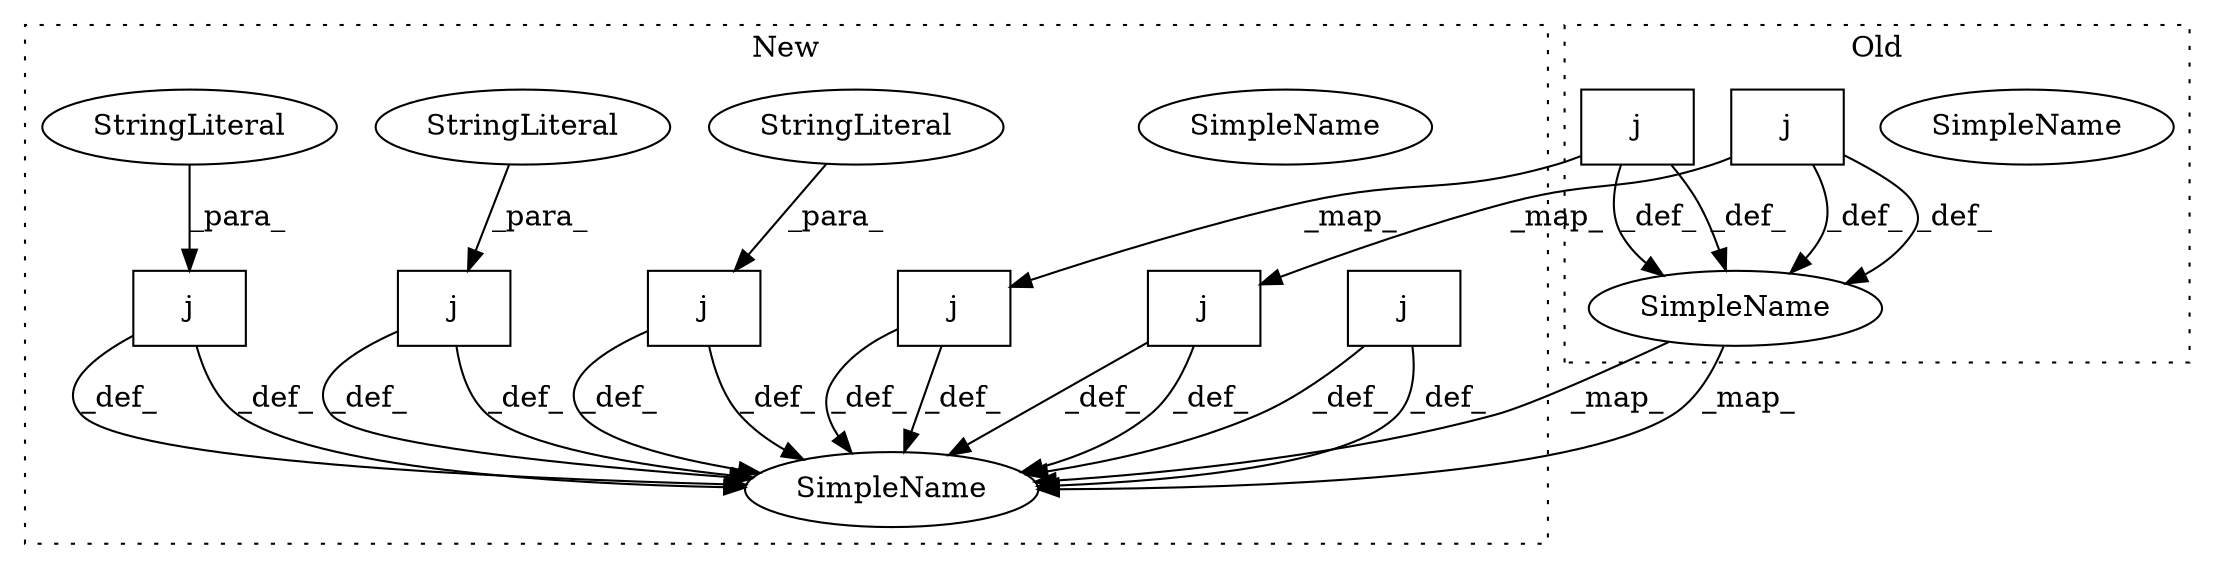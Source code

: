 digraph G {
subgraph cluster0 {
1 [label="SimpleName" a="42" s="141" l="13" shape="ellipse"];
3 [label="SimpleName" a="42" s="141" l="13" shape="ellipse"];
11 [label="j" a="106" s="220" l="30" shape="box"];
14 [label="j" a="106" s="361" l="29" shape="box"];
label = "Old";
style="dotted";
}
subgraph cluster1 {
2 [label="SimpleName" a="42" s="141" l="13" shape="ellipse"];
4 [label="SimpleName" a="42" s="141" l="13" shape="ellipse"];
5 [label="StringLiteral" a="45" s="338" l="7" shape="ellipse"];
6 [label="StringLiteral" a="45" s="1041" l="6" shape="ellipse"];
7 [label="StringLiteral" a="45" s="622" l="6" shape="ellipse"];
8 [label="j" a="106" s="314" l="31" shape="box"];
9 [label="j" a="106" s="220" l="30" shape="box"];
10 [label="j" a="106" s="598" l="30" shape="box"];
12 [label="j" a="106" s="266" l="31" shape="box"];
13 [label="j" a="106" s="553" l="29" shape="box"];
15 [label="j" a="106" s="1017" l="30" shape="box"];
label = "New";
style="dotted";
}
1 -> 2 [label="_map_"];
1 -> 2 [label="_map_"];
5 -> 8 [label="_para_"];
6 -> 15 [label="_para_"];
7 -> 10 [label="_para_"];
8 -> 2 [label="_def_"];
8 -> 2 [label="_def_"];
9 -> 2 [label="_def_"];
9 -> 2 [label="_def_"];
10 -> 2 [label="_def_"];
10 -> 2 [label="_def_"];
11 -> 1 [label="_def_"];
11 -> 9 [label="_map_"];
11 -> 1 [label="_def_"];
12 -> 2 [label="_def_"];
12 -> 2 [label="_def_"];
13 -> 2 [label="_def_"];
13 -> 2 [label="_def_"];
14 -> 1 [label="_def_"];
14 -> 1 [label="_def_"];
14 -> 13 [label="_map_"];
15 -> 2 [label="_def_"];
15 -> 2 [label="_def_"];
}